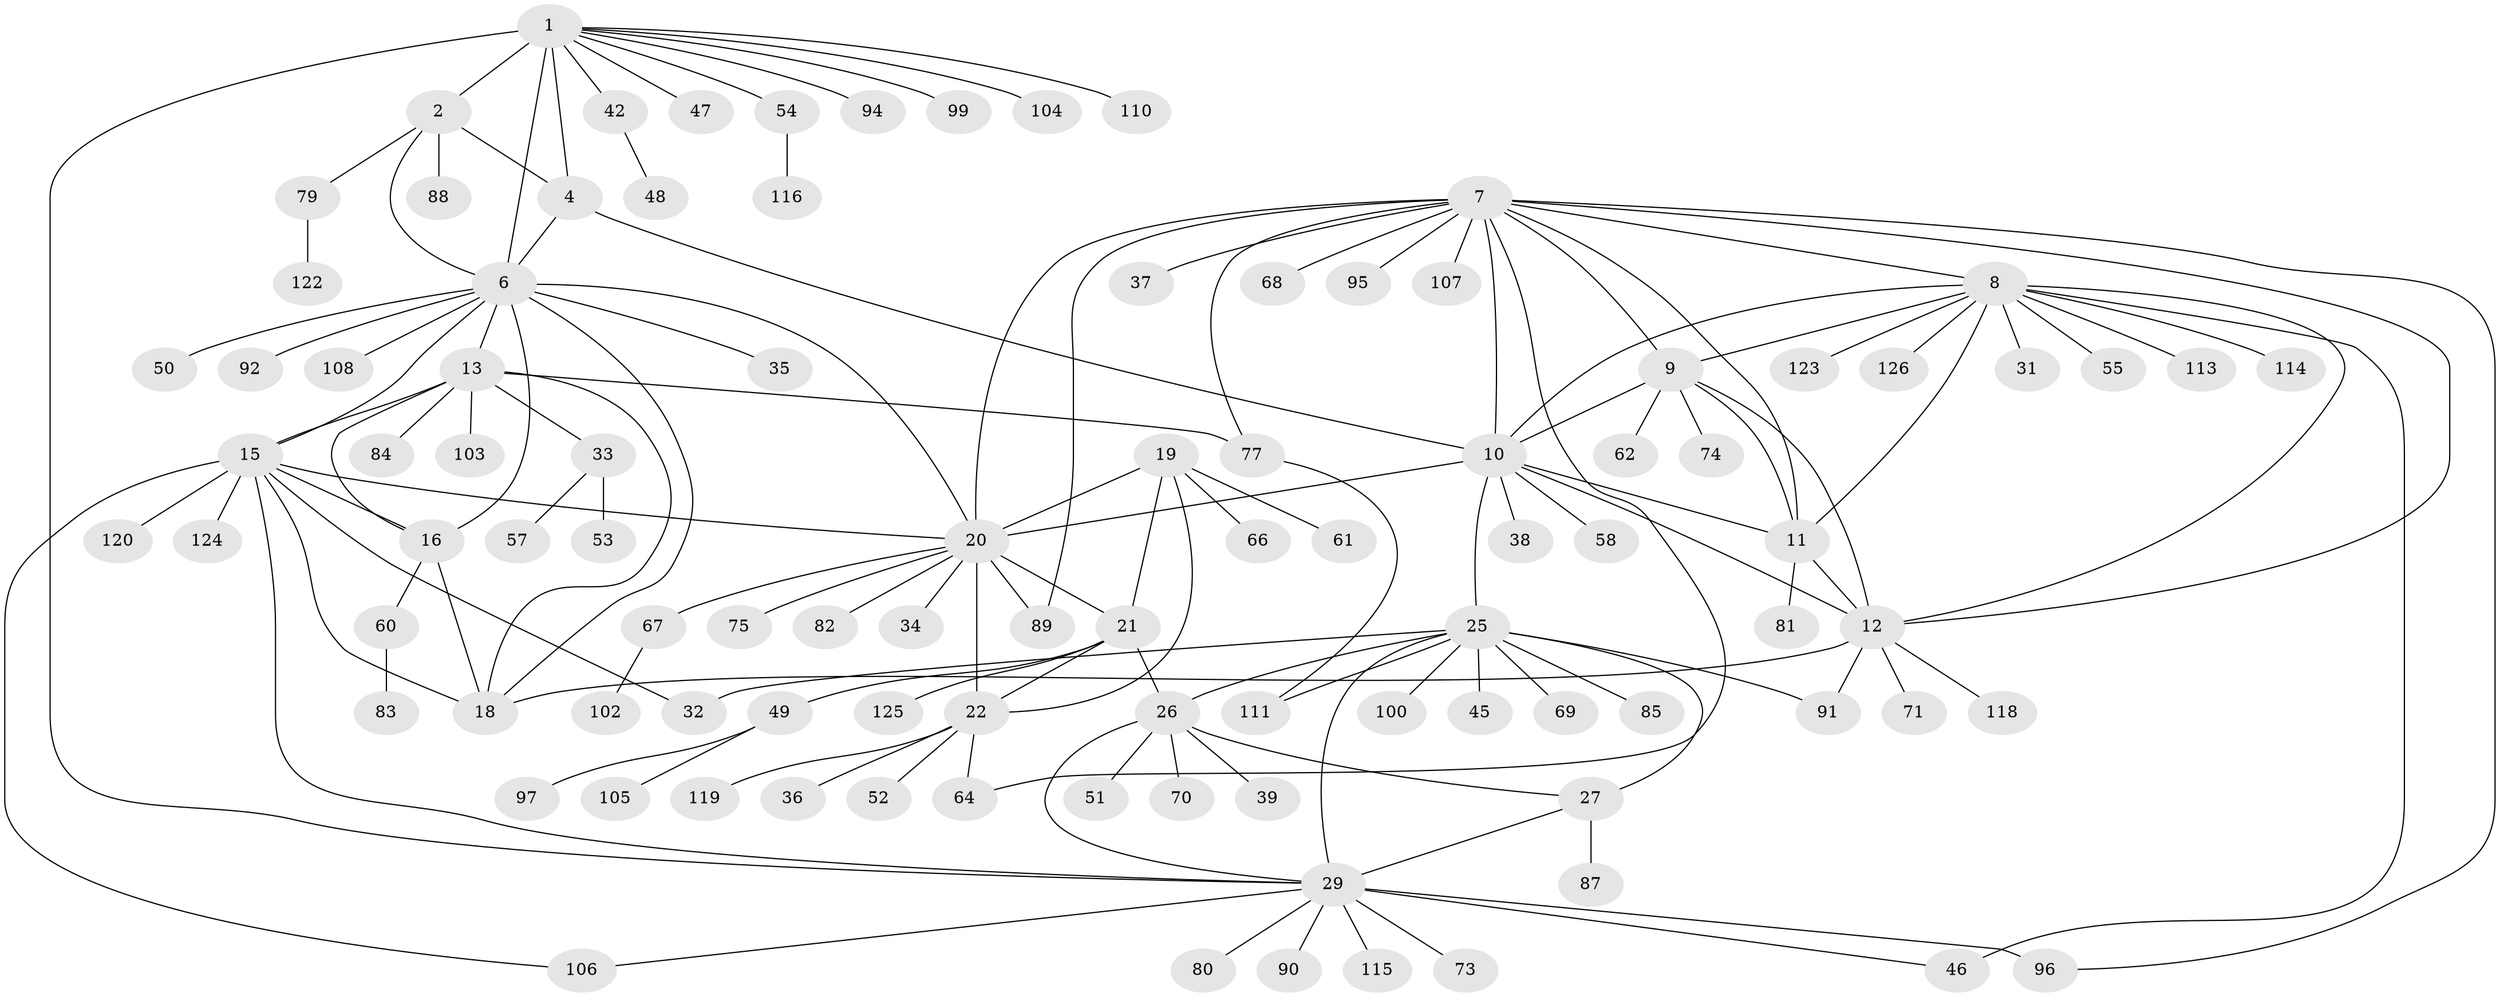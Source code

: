 // original degree distribution, {7: 0.031746031746031744, 6: 0.03968253968253968, 11: 0.007936507936507936, 8: 0.023809523809523808, 15: 0.015873015873015872, 13: 0.015873015873015872, 9: 0.031746031746031744, 10: 0.031746031746031744, 12: 0.007936507936507936, 5: 0.031746031746031744, 1: 0.5873015873015873, 2: 0.12698412698412698, 3: 0.03968253968253968, 4: 0.007936507936507936}
// Generated by graph-tools (version 1.1) at 2025/11/02/27/25 16:11:32]
// undirected, 99 vertices, 139 edges
graph export_dot {
graph [start="1"]
  node [color=gray90,style=filled];
  1 [super="+3"];
  2 [super="+5"];
  4 [super="+109"];
  6 [super="+14"];
  7 [super="+98"];
  8 [super="+40"];
  9;
  10 [super="+41"];
  11 [super="+78"];
  12 [super="+65"];
  13 [super="+44"];
  15 [super="+101"];
  16 [super="+17"];
  18;
  19 [super="+43"];
  20 [super="+23"];
  21 [super="+112"];
  22 [super="+24"];
  25 [super="+28"];
  26 [super="+59"];
  27 [super="+30"];
  29 [super="+117"];
  31;
  32;
  33;
  34;
  35;
  36;
  37 [super="+86"];
  38;
  39;
  42;
  45;
  46 [super="+121"];
  47;
  48;
  49 [super="+56"];
  50 [super="+76"];
  51;
  52 [super="+72"];
  53;
  54 [super="+63"];
  55;
  57;
  58;
  60 [super="+93"];
  61;
  62;
  64;
  66;
  67;
  68;
  69;
  70;
  71;
  73;
  74;
  75;
  77;
  79;
  80;
  81;
  82;
  83;
  84;
  85;
  87;
  88;
  89;
  90;
  91;
  92;
  94;
  95;
  96;
  97;
  99;
  100;
  102;
  103;
  104;
  105;
  106;
  107;
  108;
  110;
  111;
  113;
  114;
  115;
  116;
  118;
  119;
  120;
  122;
  123;
  124;
  125;
  126;
  1 -- 2 [weight=4];
  1 -- 4 [weight=2];
  1 -- 6 [weight=2];
  1 -- 29;
  1 -- 104;
  1 -- 99;
  1 -- 42;
  1 -- 110;
  1 -- 47;
  1 -- 54;
  1 -- 94;
  2 -- 4 [weight=2];
  2 -- 6 [weight=2];
  2 -- 79;
  2 -- 88;
  4 -- 6;
  4 -- 10;
  6 -- 35;
  6 -- 108;
  6 -- 13;
  6 -- 15;
  6 -- 16 [weight=2];
  6 -- 18;
  6 -- 50;
  6 -- 92;
  6 -- 20;
  7 -- 8;
  7 -- 9;
  7 -- 10;
  7 -- 11;
  7 -- 12;
  7 -- 37;
  7 -- 64;
  7 -- 68;
  7 -- 77;
  7 -- 89;
  7 -- 95;
  7 -- 96;
  7 -- 107;
  7 -- 20;
  8 -- 9;
  8 -- 10;
  8 -- 11;
  8 -- 12;
  8 -- 31;
  8 -- 46;
  8 -- 55;
  8 -- 113;
  8 -- 114;
  8 -- 123;
  8 -- 126;
  9 -- 10;
  9 -- 11;
  9 -- 12;
  9 -- 62;
  9 -- 74;
  10 -- 11;
  10 -- 12;
  10 -- 38;
  10 -- 58;
  10 -- 20;
  10 -- 25;
  11 -- 12;
  11 -- 81;
  12 -- 18;
  12 -- 71;
  12 -- 91;
  12 -- 118;
  13 -- 15;
  13 -- 16 [weight=2];
  13 -- 18;
  13 -- 33;
  13 -- 77;
  13 -- 84;
  13 -- 103;
  15 -- 16 [weight=2];
  15 -- 18;
  15 -- 20;
  15 -- 29;
  15 -- 32;
  15 -- 106;
  15 -- 120;
  15 -- 124;
  16 -- 18 [weight=2];
  16 -- 60;
  19 -- 20 [weight=2];
  19 -- 21;
  19 -- 22 [weight=2];
  19 -- 61;
  19 -- 66;
  20 -- 21 [weight=2];
  20 -- 22 [weight=4];
  20 -- 34;
  20 -- 67;
  20 -- 89;
  20 -- 75;
  20 -- 82;
  21 -- 22 [weight=2];
  21 -- 26;
  21 -- 49;
  21 -- 125;
  22 -- 36;
  22 -- 52;
  22 -- 64;
  22 -- 119;
  25 -- 26 [weight=2];
  25 -- 27 [weight=4];
  25 -- 29 [weight=2];
  25 -- 32;
  25 -- 100;
  25 -- 69;
  25 -- 91;
  25 -- 45;
  25 -- 111;
  25 -- 85;
  26 -- 27 [weight=2];
  26 -- 29;
  26 -- 39;
  26 -- 51;
  26 -- 70;
  27 -- 29 [weight=2];
  27 -- 87;
  29 -- 73;
  29 -- 80;
  29 -- 90;
  29 -- 96;
  29 -- 106;
  29 -- 115;
  29 -- 46;
  33 -- 53;
  33 -- 57;
  42 -- 48;
  49 -- 97;
  49 -- 105;
  54 -- 116;
  60 -- 83;
  67 -- 102;
  77 -- 111;
  79 -- 122;
}

